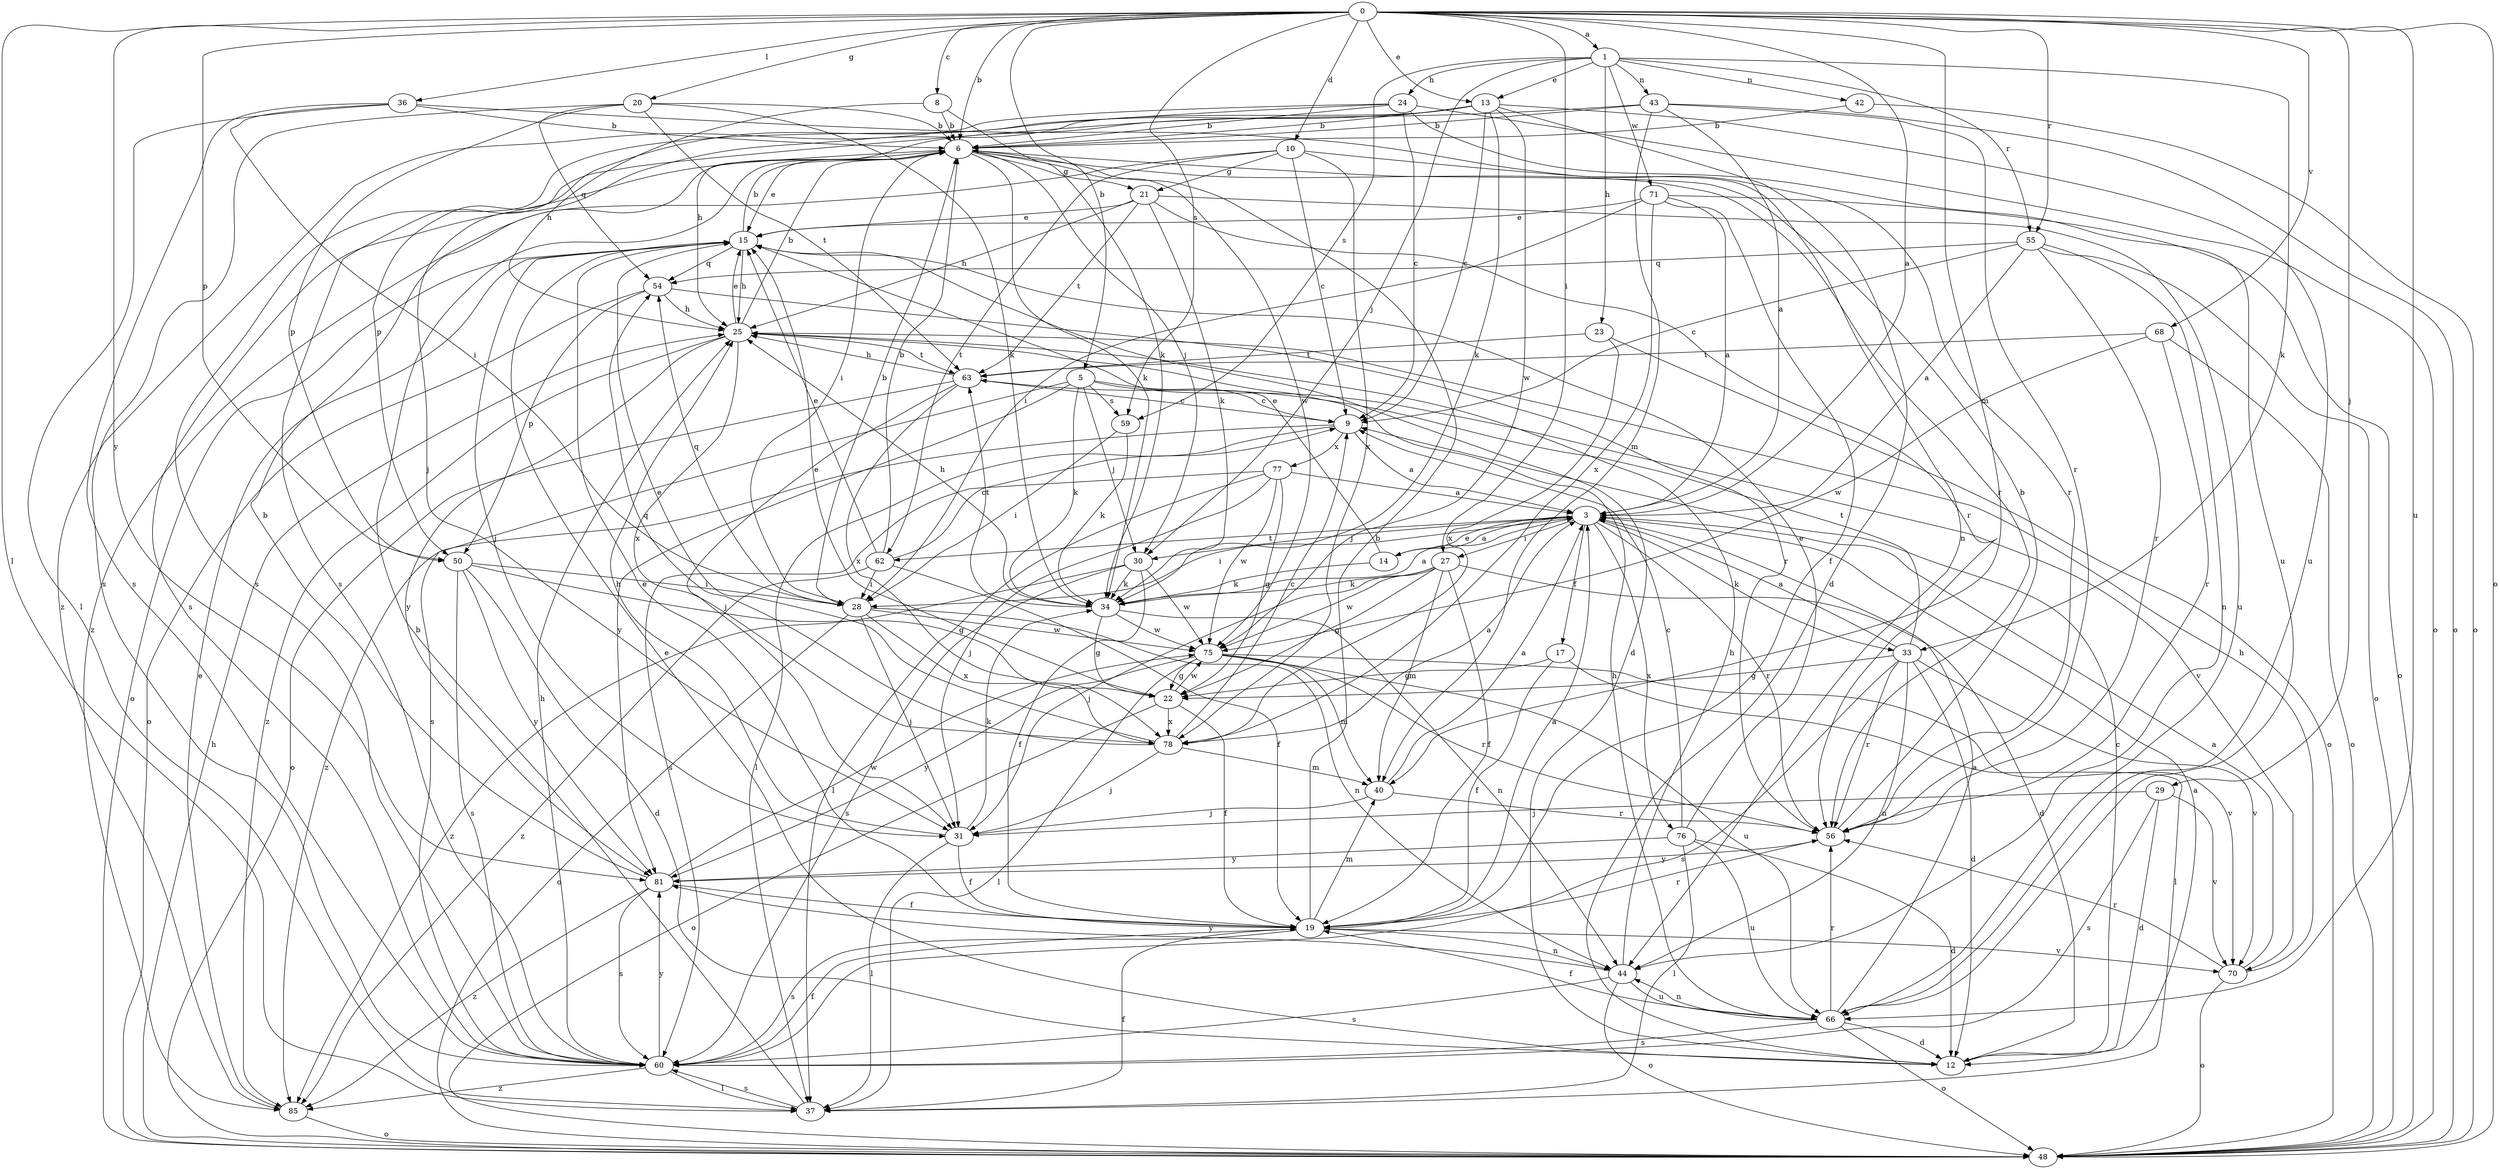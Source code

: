 strict digraph  {
0;
1;
3;
5;
6;
8;
9;
10;
12;
13;
14;
15;
17;
19;
20;
21;
22;
23;
24;
25;
27;
28;
29;
30;
31;
33;
34;
36;
37;
40;
42;
43;
44;
48;
50;
54;
55;
56;
59;
60;
62;
63;
66;
68;
70;
71;
75;
76;
77;
78;
81;
85;
0 -> 1  [label=a];
0 -> 3  [label=a];
0 -> 5  [label=b];
0 -> 6  [label=b];
0 -> 8  [label=c];
0 -> 10  [label=d];
0 -> 13  [label=e];
0 -> 20  [label=g];
0 -> 27  [label=i];
0 -> 29  [label=j];
0 -> 36  [label=l];
0 -> 37  [label=l];
0 -> 40  [label=m];
0 -> 48  [label=o];
0 -> 50  [label=p];
0 -> 55  [label=r];
0 -> 59  [label=s];
0 -> 66  [label=u];
0 -> 68  [label=v];
0 -> 81  [label=y];
1 -> 13  [label=e];
1 -> 23  [label=h];
1 -> 24  [label=h];
1 -> 30  [label=j];
1 -> 33  [label=k];
1 -> 42  [label=n];
1 -> 43  [label=n];
1 -> 55  [label=r];
1 -> 59  [label=s];
1 -> 71  [label=w];
3 -> 14  [label=e];
3 -> 17  [label=f];
3 -> 27  [label=i];
3 -> 28  [label=i];
3 -> 30  [label=j];
3 -> 33  [label=k];
3 -> 56  [label=r];
3 -> 62  [label=t];
3 -> 76  [label=x];
5 -> 9  [label=c];
5 -> 30  [label=j];
5 -> 34  [label=k];
5 -> 59  [label=s];
5 -> 60  [label=s];
5 -> 70  [label=v];
5 -> 81  [label=y];
6 -> 15  [label=e];
6 -> 21  [label=g];
6 -> 28  [label=i];
6 -> 30  [label=j];
6 -> 34  [label=k];
6 -> 56  [label=r];
6 -> 60  [label=s];
6 -> 75  [label=w];
8 -> 6  [label=b];
8 -> 25  [label=h];
8 -> 34  [label=k];
9 -> 3  [label=a];
9 -> 37  [label=l];
9 -> 77  [label=x];
9 -> 85  [label=z];
10 -> 9  [label=c];
10 -> 21  [label=g];
10 -> 56  [label=r];
10 -> 62  [label=t];
10 -> 78  [label=x];
10 -> 85  [label=z];
12 -> 3  [label=a];
12 -> 9  [label=c];
12 -> 15  [label=e];
13 -> 6  [label=b];
13 -> 9  [label=c];
13 -> 12  [label=d];
13 -> 25  [label=h];
13 -> 31  [label=j];
13 -> 34  [label=k];
13 -> 60  [label=s];
13 -> 66  [label=u];
13 -> 75  [label=w];
14 -> 3  [label=a];
14 -> 15  [label=e];
14 -> 34  [label=k];
15 -> 6  [label=b];
15 -> 12  [label=d];
15 -> 25  [label=h];
15 -> 31  [label=j];
15 -> 48  [label=o];
15 -> 54  [label=q];
17 -> 19  [label=f];
17 -> 22  [label=g];
17 -> 37  [label=l];
19 -> 3  [label=a];
19 -> 6  [label=b];
19 -> 15  [label=e];
19 -> 40  [label=m];
19 -> 44  [label=n];
19 -> 56  [label=r];
19 -> 60  [label=s];
19 -> 70  [label=v];
20 -> 6  [label=b];
20 -> 34  [label=k];
20 -> 50  [label=p];
20 -> 54  [label=q];
20 -> 60  [label=s];
20 -> 63  [label=t];
21 -> 15  [label=e];
21 -> 25  [label=h];
21 -> 34  [label=k];
21 -> 56  [label=r];
21 -> 63  [label=t];
21 -> 66  [label=u];
22 -> 15  [label=e];
22 -> 19  [label=f];
22 -> 48  [label=o];
22 -> 75  [label=w];
22 -> 78  [label=x];
23 -> 48  [label=o];
23 -> 63  [label=t];
23 -> 78  [label=x];
24 -> 6  [label=b];
24 -> 9  [label=c];
24 -> 48  [label=o];
24 -> 50  [label=p];
24 -> 66  [label=u];
24 -> 85  [label=z];
25 -> 6  [label=b];
25 -> 15  [label=e];
25 -> 63  [label=t];
25 -> 78  [label=x];
25 -> 81  [label=y];
25 -> 85  [label=z];
27 -> 12  [label=d];
27 -> 19  [label=f];
27 -> 22  [label=g];
27 -> 31  [label=j];
27 -> 34  [label=k];
27 -> 40  [label=m];
27 -> 75  [label=w];
28 -> 6  [label=b];
28 -> 31  [label=j];
28 -> 44  [label=n];
28 -> 48  [label=o];
28 -> 54  [label=q];
28 -> 75  [label=w];
28 -> 78  [label=x];
29 -> 12  [label=d];
29 -> 31  [label=j];
29 -> 60  [label=s];
29 -> 70  [label=v];
30 -> 19  [label=f];
30 -> 34  [label=k];
30 -> 60  [label=s];
30 -> 75  [label=w];
30 -> 85  [label=z];
31 -> 19  [label=f];
31 -> 25  [label=h];
31 -> 34  [label=k];
31 -> 37  [label=l];
33 -> 3  [label=a];
33 -> 12  [label=d];
33 -> 22  [label=g];
33 -> 44  [label=n];
33 -> 56  [label=r];
33 -> 60  [label=s];
33 -> 63  [label=t];
33 -> 70  [label=v];
34 -> 3  [label=a];
34 -> 22  [label=g];
34 -> 25  [label=h];
34 -> 44  [label=n];
34 -> 63  [label=t];
34 -> 75  [label=w];
36 -> 6  [label=b];
36 -> 28  [label=i];
36 -> 37  [label=l];
36 -> 44  [label=n];
36 -> 60  [label=s];
37 -> 6  [label=b];
37 -> 19  [label=f];
37 -> 60  [label=s];
40 -> 3  [label=a];
40 -> 31  [label=j];
40 -> 56  [label=r];
42 -> 6  [label=b];
42 -> 48  [label=o];
43 -> 3  [label=a];
43 -> 6  [label=b];
43 -> 40  [label=m];
43 -> 48  [label=o];
43 -> 56  [label=r];
43 -> 60  [label=s];
44 -> 25  [label=h];
44 -> 48  [label=o];
44 -> 60  [label=s];
44 -> 66  [label=u];
44 -> 81  [label=y];
48 -> 25  [label=h];
50 -> 12  [label=d];
50 -> 22  [label=g];
50 -> 28  [label=i];
50 -> 60  [label=s];
50 -> 81  [label=y];
54 -> 25  [label=h];
54 -> 48  [label=o];
54 -> 50  [label=p];
54 -> 56  [label=r];
55 -> 3  [label=a];
55 -> 9  [label=c];
55 -> 44  [label=n];
55 -> 48  [label=o];
55 -> 54  [label=q];
55 -> 56  [label=r];
56 -> 6  [label=b];
56 -> 81  [label=y];
59 -> 28  [label=i];
59 -> 34  [label=k];
60 -> 19  [label=f];
60 -> 25  [label=h];
60 -> 37  [label=l];
60 -> 81  [label=y];
60 -> 85  [label=z];
62 -> 6  [label=b];
62 -> 9  [label=c];
62 -> 15  [label=e];
62 -> 19  [label=f];
62 -> 28  [label=i];
62 -> 85  [label=z];
63 -> 9  [label=c];
63 -> 25  [label=h];
63 -> 31  [label=j];
63 -> 48  [label=o];
63 -> 78  [label=x];
66 -> 3  [label=a];
66 -> 12  [label=d];
66 -> 19  [label=f];
66 -> 25  [label=h];
66 -> 44  [label=n];
66 -> 48  [label=o];
66 -> 56  [label=r];
66 -> 60  [label=s];
68 -> 48  [label=o];
68 -> 56  [label=r];
68 -> 63  [label=t];
68 -> 75  [label=w];
70 -> 3  [label=a];
70 -> 25  [label=h];
70 -> 48  [label=o];
70 -> 56  [label=r];
71 -> 3  [label=a];
71 -> 15  [label=e];
71 -> 19  [label=f];
71 -> 28  [label=i];
71 -> 48  [label=o];
71 -> 78  [label=x];
75 -> 22  [label=g];
75 -> 37  [label=l];
75 -> 40  [label=m];
75 -> 56  [label=r];
75 -> 66  [label=u];
75 -> 70  [label=v];
75 -> 81  [label=y];
76 -> 9  [label=c];
76 -> 12  [label=d];
76 -> 15  [label=e];
76 -> 37  [label=l];
76 -> 66  [label=u];
76 -> 81  [label=y];
77 -> 3  [label=a];
77 -> 22  [label=g];
77 -> 31  [label=j];
77 -> 37  [label=l];
77 -> 60  [label=s];
77 -> 75  [label=w];
78 -> 3  [label=a];
78 -> 9  [label=c];
78 -> 15  [label=e];
78 -> 31  [label=j];
78 -> 40  [label=m];
78 -> 54  [label=q];
81 -> 6  [label=b];
81 -> 19  [label=f];
81 -> 60  [label=s];
81 -> 75  [label=w];
81 -> 85  [label=z];
85 -> 15  [label=e];
85 -> 48  [label=o];
}
